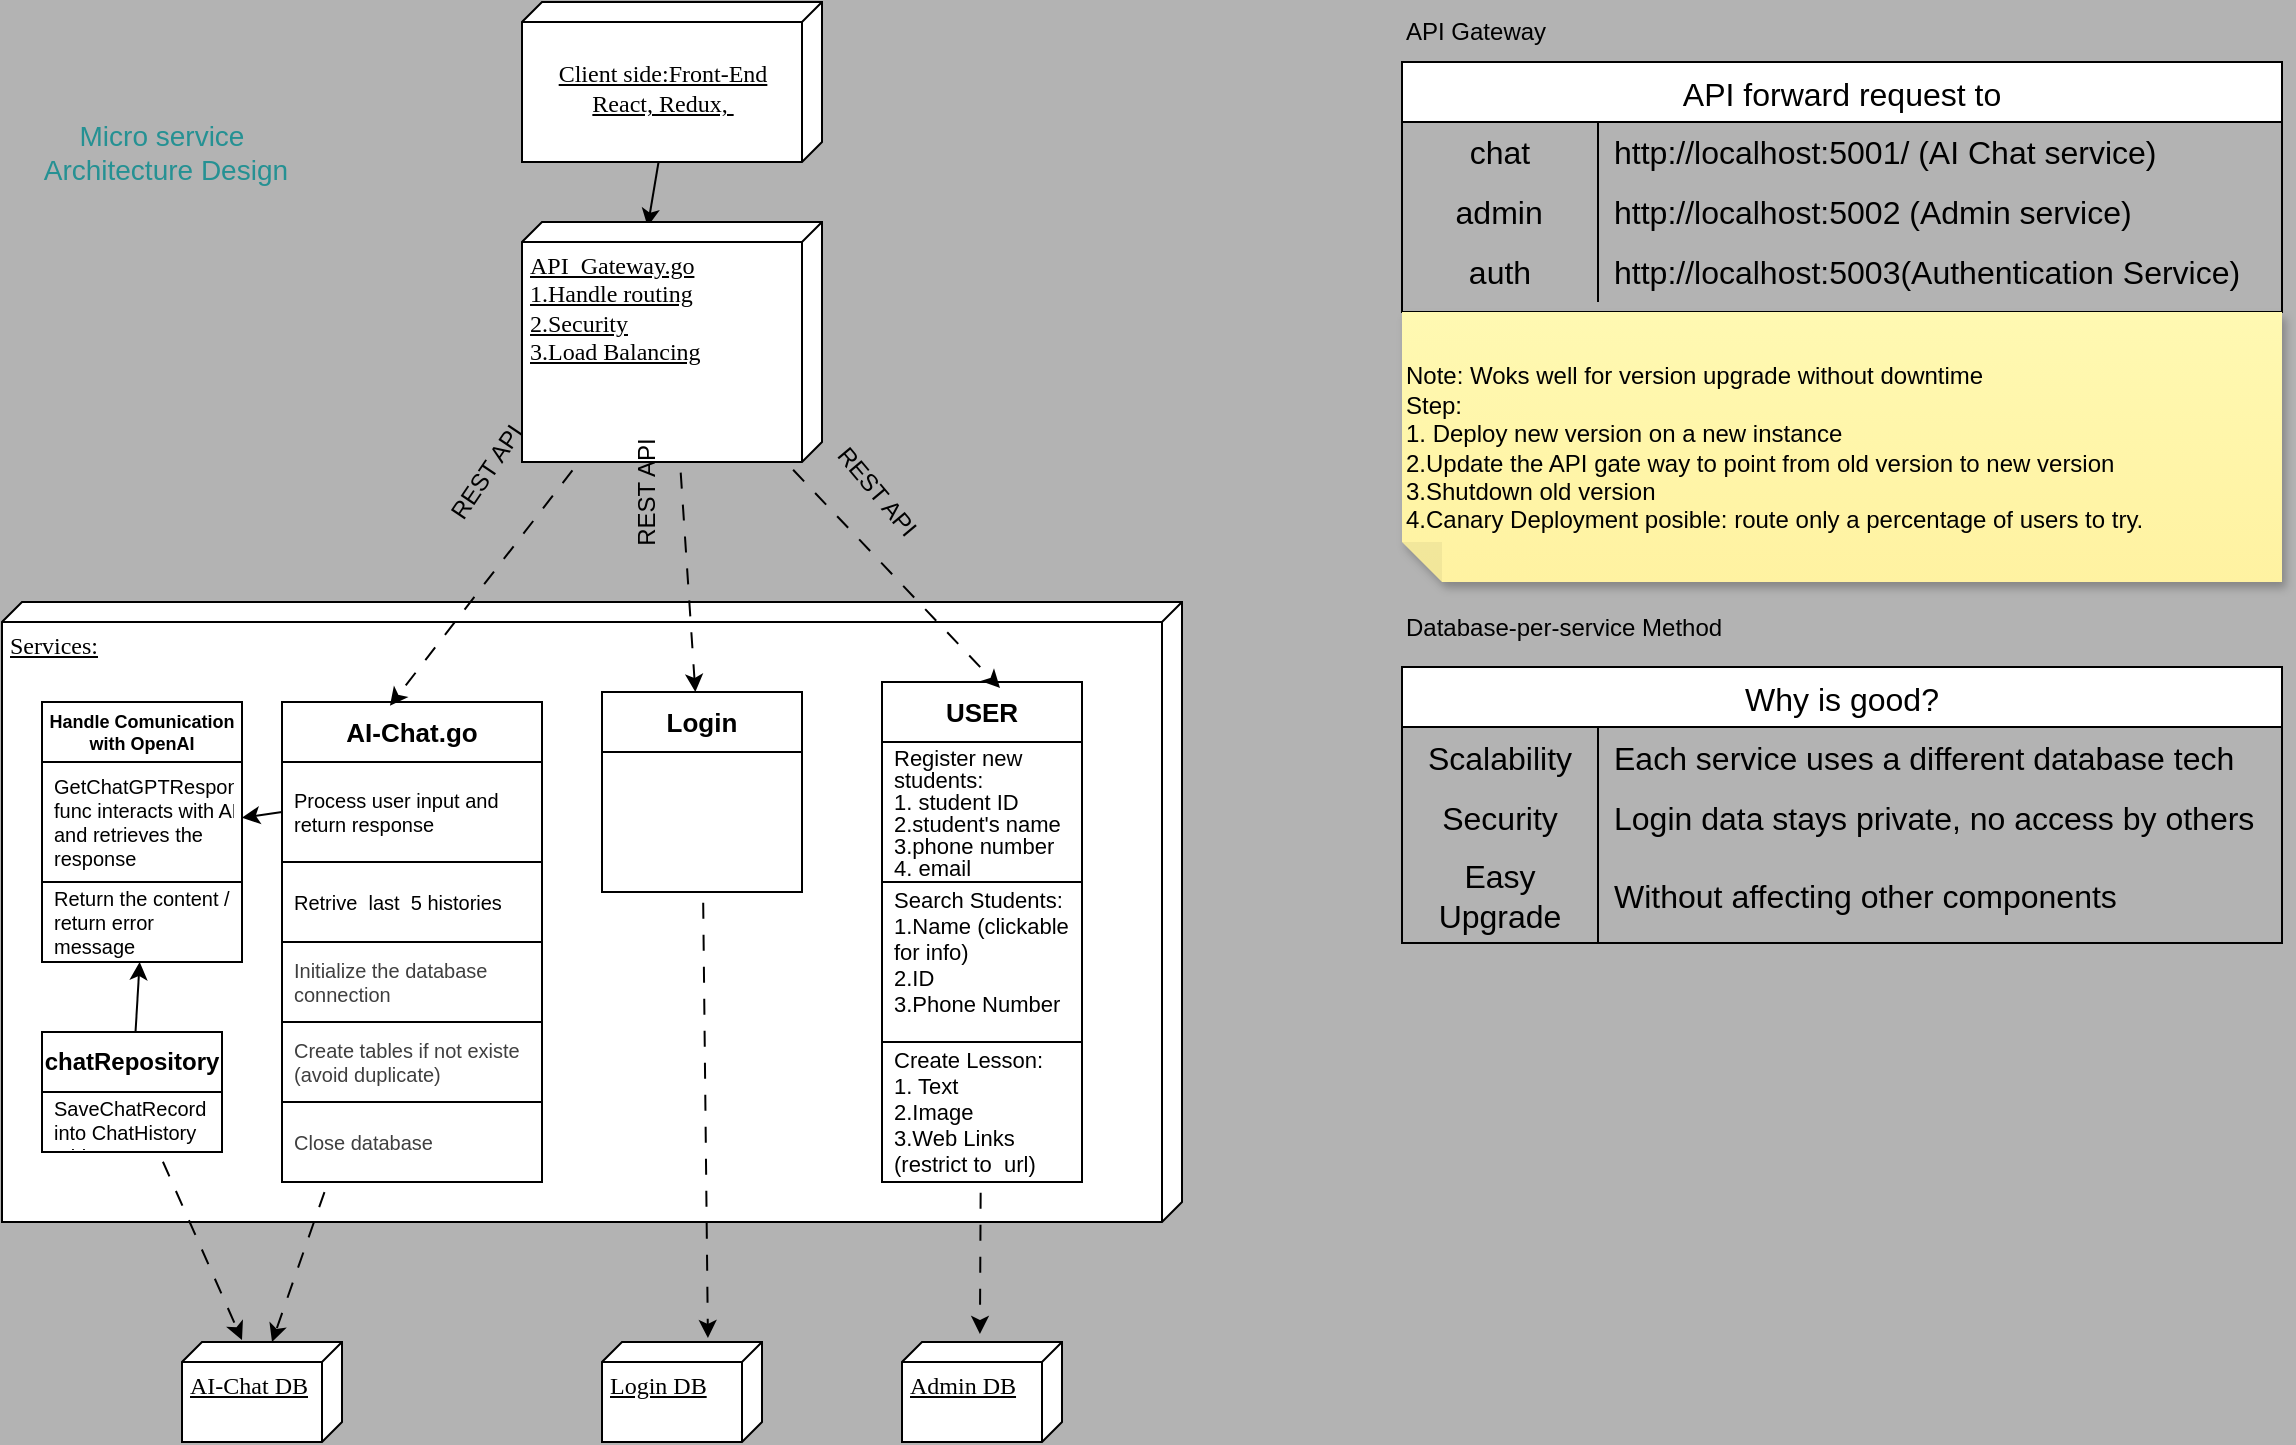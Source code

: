 <mxfile>
    <diagram id="TPHnQmanJ90qg3LgI37T" name="Page-1">
        <mxGraphModel dx="420" dy="421" grid="1" gridSize="10" guides="1" tooltips="1" connect="1" arrows="1" fold="1" page="1" pageScale="1" pageWidth="1200" pageHeight="1600" background="#B3B3B3" math="0" shadow="0">
            <root>
                <mxCell id="0"/>
                <mxCell id="1" parent="0"/>
                <mxCell id="9" style="edgeStyle=none;html=1;entryX=0.019;entryY=0.581;entryDx=0;entryDy=0;entryPerimeter=0;" parent="1" source="2" target="4" edge="1">
                    <mxGeometry relative="1" as="geometry"/>
                </mxCell>
                <mxCell id="2" value="&lt;div&gt;&lt;br&gt;&lt;/div&gt;Client side:Front-End&lt;br&gt;React, Redux,&amp;nbsp;" style="verticalAlign=top;align=center;spacingTop=8;spacingLeft=2;spacingRight=12;shape=cube;size=10;direction=south;fontStyle=4;html=1;rounded=0;shadow=0;comic=0;labelBackgroundColor=none;strokeWidth=1;fontFamily=Verdana;fontSize=12" parent="1" vertex="1">
                    <mxGeometry x="310" y="30" width="150" height="80" as="geometry"/>
                </mxCell>
                <mxCell id="4" value="API_Gateway.go&lt;br&gt;1.Handle routing&lt;br&gt;2.Security&lt;br&gt;3.Load Balancing&lt;br&gt;&lt;br&gt;" style="verticalAlign=top;align=left;spacingTop=8;spacingLeft=2;spacingRight=12;shape=cube;size=10;direction=south;fontStyle=4;rounded=0;shadow=0;comic=0;labelBackgroundColor=none;strokeWidth=1;fontFamily=Verdana;fontSize=12;html=1;" parent="1" vertex="1">
                    <mxGeometry x="310" y="140" width="150" height="120" as="geometry"/>
                </mxCell>
                <mxCell id="18" value="Services:" style="verticalAlign=top;align=left;spacingTop=8;spacingLeft=2;spacingRight=12;shape=cube;size=10;direction=south;fontStyle=4;html=1;rounded=0;shadow=0;comic=0;labelBackgroundColor=none;strokeWidth=1;fontFamily=Verdana;fontSize=12" parent="1" vertex="1">
                    <mxGeometry x="50" y="330" width="590" height="310" as="geometry"/>
                </mxCell>
                <mxCell id="21" value="&lt;b&gt;&lt;font style=&quot;font-size: 13px;&quot;&gt;AI-Chat.go&lt;/font&gt;&lt;/b&gt;" style="swimlane;fontStyle=0;childLayout=stackLayout;horizontal=1;startSize=30;horizontalStack=0;resizeParent=1;resizeParentMax=0;resizeLast=0;collapsible=1;marginBottom=0;whiteSpace=wrap;html=1;fontSize=10;" parent="1" vertex="1">
                    <mxGeometry x="190" y="380" width="130" height="240" as="geometry"/>
                </mxCell>
                <mxCell id="22" value="&lt;font style=&quot;font-size: 10px;&quot;&gt;Process user input and return response&lt;/font&gt;" style="text;strokeColor=default;fillColor=none;align=left;verticalAlign=middle;spacingLeft=4;spacingRight=4;overflow=hidden;points=[[0,0.5],[1,0.5]];portConstraint=eastwest;rotatable=0;whiteSpace=wrap;html=1;fontSize=10;" parent="21" vertex="1">
                    <mxGeometry y="30" width="130" height="50" as="geometry"/>
                </mxCell>
                <mxCell id="23" value="&lt;font style=&quot;font-size: 10px;&quot;&gt;Retrive&amp;nbsp; last&amp;nbsp; 5 histories&lt;/font&gt;" style="text;strokeColor=default;fillColor=none;align=left;verticalAlign=middle;spacingLeft=4;spacingRight=4;overflow=hidden;points=[[0,0.5],[1,0.5]];portConstraint=eastwest;rotatable=0;whiteSpace=wrap;html=1;strokeWidth=1;fontSize=10;" parent="21" vertex="1">
                    <mxGeometry y="80" width="130" height="40" as="geometry"/>
                </mxCell>
                <mxCell id="89" value="&lt;span style=&quot;color: rgb(63, 63, 63);&quot;&gt;Initialize the database connection&lt;/span&gt;" style="text;strokeColor=default;fillColor=none;align=left;verticalAlign=middle;spacingLeft=4;spacingRight=4;overflow=hidden;points=[[0,0.5],[1,0.5]];portConstraint=eastwest;rotatable=0;whiteSpace=wrap;html=1;strokeWidth=1;fontSize=10;" parent="21" vertex="1">
                    <mxGeometry y="120" width="130" height="40" as="geometry"/>
                </mxCell>
                <mxCell id="90" value="&lt;span style=&quot;color: rgb(63, 63, 63);&quot;&gt;Create tables if not existe (avoid duplicate)&lt;/span&gt;" style="text;strokeColor=default;fillColor=none;align=left;verticalAlign=middle;spacingLeft=4;spacingRight=4;overflow=hidden;points=[[0,0.5],[1,0.5]];portConstraint=eastwest;rotatable=0;whiteSpace=wrap;html=1;strokeWidth=1;fontSize=10;" parent="21" vertex="1">
                    <mxGeometry y="160" width="130" height="40" as="geometry"/>
                </mxCell>
                <mxCell id="91" value="&lt;span style=&quot;color: rgb(63, 63, 63);&quot;&gt;Close database&lt;/span&gt;" style="text;strokeColor=default;fillColor=none;align=left;verticalAlign=middle;spacingLeft=4;spacingRight=4;overflow=hidden;points=[[0,0.5],[1,0.5]];portConstraint=eastwest;rotatable=0;whiteSpace=wrap;html=1;strokeWidth=1;fontSize=10;" parent="21" vertex="1">
                    <mxGeometry y="200" width="130" height="40" as="geometry"/>
                </mxCell>
                <mxCell id="62" style="edgeStyle=none;sketch=0;html=1;fontSize=6;" parent="1" source="29" target="37" edge="1">
                    <mxGeometry relative="1" as="geometry"/>
                </mxCell>
                <mxCell id="29" value="&lt;font style=&quot;font-size: 12px;&quot;&gt;&lt;b&gt;chatRepository&lt;/b&gt;&lt;/font&gt;" style="swimlane;fontStyle=0;childLayout=stackLayout;horizontal=1;startSize=30;horizontalStack=0;resizeParent=1;resizeParentMax=0;resizeLast=0;collapsible=1;marginBottom=0;whiteSpace=wrap;html=1;fontSize=10;" parent="1" vertex="1">
                    <mxGeometry x="70" y="545" width="90" height="60" as="geometry"/>
                </mxCell>
                <mxCell id="30" value="&lt;font style=&quot;font-size: 10px;&quot;&gt;SaveChatRecord&amp;nbsp; into ChatHistory table&lt;/font&gt;" style="text;strokeColor=default;fillColor=none;align=left;verticalAlign=middle;spacingLeft=4;spacingRight=4;overflow=hidden;points=[[0,0.5],[1,0.5]];portConstraint=eastwest;rotatable=0;whiteSpace=wrap;html=1;fontSize=10;" parent="29" vertex="1">
                    <mxGeometry y="30" width="90" height="30" as="geometry"/>
                </mxCell>
                <mxCell id="32" style="edgeStyle=none;html=1;exitX=0;exitY=0.5;exitDx=0;exitDy=0;fontSize=6;flowAnimation=0;" parent="1" source="22" target="33" edge="1">
                    <mxGeometry relative="1" as="geometry">
                        <mxPoint x="100" y="455" as="targetPoint"/>
                    </mxGeometry>
                </mxCell>
                <mxCell id="33" value="&lt;font&gt;&lt;b style=&quot;&quot;&gt;Handle Comunication with OpenAI&lt;/b&gt;&lt;/font&gt;" style="swimlane;fontStyle=0;childLayout=stackLayout;horizontal=1;startSize=30;horizontalStack=0;resizeParent=1;resizeParentMax=0;resizeLast=0;collapsible=1;marginBottom=0;whiteSpace=wrap;html=1;strokeColor=default;strokeWidth=1;fontSize=9;" parent="1" vertex="1">
                    <mxGeometry x="70" y="380" width="100" height="130" as="geometry">
                        <mxRectangle x="30" y="395" width="50" height="30" as="alternateBounds"/>
                    </mxGeometry>
                </mxCell>
                <mxCell id="35" value="&lt;font style=&quot;font-size: 10px;&quot;&gt;GetChatGPTResponse func interacts with API&amp;nbsp; and retrieves the response&lt;/font&gt;" style="text;strokeColor=none;fillColor=none;align=left;verticalAlign=middle;spacingLeft=4;spacingRight=4;overflow=hidden;points=[[0,0.5],[1,0.5]];portConstraint=eastwest;rotatable=0;whiteSpace=wrap;html=1;strokeWidth=1;fontSize=10;" parent="33" vertex="1">
                    <mxGeometry y="30" width="100" height="60" as="geometry"/>
                </mxCell>
                <mxCell id="37" value="&lt;font style=&quot;font-size: 10px;&quot;&gt;Return the content / return error message&lt;/font&gt;" style="text;strokeColor=default;fillColor=none;align=left;verticalAlign=middle;spacingLeft=4;spacingRight=4;overflow=hidden;points=[[0,0.5],[1,0.5]];portConstraint=eastwest;rotatable=0;whiteSpace=wrap;html=1;strokeWidth=1;fontSize=10;" parent="33" vertex="1">
                    <mxGeometry y="90" width="100" height="40" as="geometry"/>
                </mxCell>
                <mxCell id="43" value="&lt;font style=&quot;font-size: 13px;&quot;&gt;&lt;b&gt;USER&lt;/b&gt;&lt;/font&gt;" style="swimlane;fontStyle=0;childLayout=stackLayout;horizontal=1;startSize=30;horizontalStack=0;resizeParent=1;resizeParentMax=0;resizeLast=0;collapsible=1;marginBottom=0;whiteSpace=wrap;html=1;" parent="1" vertex="1">
                    <mxGeometry x="490" y="370" width="100" height="250" as="geometry"/>
                </mxCell>
                <mxCell id="44" value="&lt;div style=&quot;line-height: 100%; font-size: 11px;&quot;&gt;&lt;span style=&quot;font-size: 11px; background-color: initial;&quot;&gt;Register new students:&lt;/span&gt;&lt;/div&gt;&lt;font style=&quot;font-size: 11px;&quot;&gt;&lt;div style=&quot;font-size: 11px; line-height: 100%;&quot;&gt;&lt;span style=&quot;background-color: initial; font-size: 11px;&quot;&gt;1. student ID&lt;/span&gt;&lt;/div&gt;&lt;div style=&quot;font-size: 11px; line-height: 100%;&quot;&gt;&lt;span style=&quot;background-color: initial; font-size: 11px;&quot;&gt;2.student&#39;s name&lt;/span&gt;&lt;/div&gt;&lt;div style=&quot;font-size: 11px; line-height: 100%;&quot;&gt;&lt;span style=&quot;background-color: initial; font-size: 11px;&quot;&gt;3.phone number&lt;/span&gt;&lt;/div&gt;&lt;div style=&quot;font-size: 11px; line-height: 100%;&quot;&gt;&lt;span style=&quot;background-color: initial; font-size: 11px;&quot;&gt;4. email&lt;/span&gt;&lt;/div&gt;&lt;div style=&quot;font-size: 11px; line-height: 100%;&quot;&gt;&lt;br style=&quot;font-size: 11px;&quot;&gt;&lt;/div&gt;&lt;/font&gt;" style="text;strokeColor=default;fillColor=none;align=left;verticalAlign=middle;spacingLeft=4;spacingRight=4;overflow=hidden;points=[[0,0.5],[1,0.5]];portConstraint=eastwest;rotatable=0;whiteSpace=wrap;html=1;spacingTop=0;fontSize=11;" parent="43" vertex="1">
                    <mxGeometry y="30" width="100" height="70" as="geometry"/>
                </mxCell>
                <mxCell id="56" value="&lt;font style=&quot;font-size: 11px;&quot;&gt;Search Students:&lt;br style=&quot;font-size: 11px;&quot;&gt;1.Name (clickable for info)&lt;br style=&quot;font-size: 11px;&quot;&gt;2.ID&lt;br style=&quot;font-size: 11px;&quot;&gt;3.Phone Number&lt;br style=&quot;font-size: 11px;&quot;&gt;&lt;br style=&quot;font-size: 11px;&quot;&gt;&lt;/font&gt;" style="text;strokeColor=default;fillColor=none;align=left;verticalAlign=middle;spacingLeft=4;spacingRight=4;overflow=hidden;points=[[0,0.5],[1,0.5]];portConstraint=eastwest;rotatable=0;whiteSpace=wrap;html=1;fontSize=11;" parent="43" vertex="1">
                    <mxGeometry y="100" width="100" height="80" as="geometry"/>
                </mxCell>
                <mxCell id="74" value="&lt;font style=&quot;font-size: 11px;&quot;&gt;Create Lesson:&lt;br style=&quot;font-size: 11px;&quot;&gt;1. Text&lt;br style=&quot;font-size: 11px;&quot;&gt;2.Image&lt;br style=&quot;font-size: 11px;&quot;&gt;3.Web Links (restrict to&amp;nbsp; url)&lt;br style=&quot;font-size: 11px;&quot;&gt;&lt;/font&gt;" style="text;strokeColor=default;fillColor=none;align=left;verticalAlign=middle;spacingLeft=4;spacingRight=4;overflow=hidden;points=[[0,0.5],[1,0.5]];portConstraint=eastwest;rotatable=0;whiteSpace=wrap;html=1;fontSize=11;" parent="43" vertex="1">
                    <mxGeometry y="180" width="100" height="70" as="geometry"/>
                </mxCell>
                <mxCell id="75" value="AI-Chat DB" style="verticalAlign=top;align=left;spacingTop=8;spacingLeft=2;spacingRight=12;shape=cube;size=10;direction=south;fontStyle=4;html=1;rounded=0;shadow=0;comic=0;labelBackgroundColor=none;strokeWidth=1;fontFamily=Verdana;fontSize=12" parent="1" vertex="1">
                    <mxGeometry x="140" y="700" width="80" height="50" as="geometry"/>
                </mxCell>
                <mxCell id="88" value="&lt;font color=&quot;#259193&quot; style=&quot;font-size: 14px;&quot;&gt;Micro service&lt;/font&gt;&lt;div&gt;&lt;font color=&quot;#259193&quot; style=&quot;font-size: 14px;&quot;&gt;&amp;nbsp;Architecture Design&lt;/font&gt;&lt;/div&gt;" style="text;strokeColor=none;align=center;fillColor=none;html=1;verticalAlign=middle;whiteSpace=wrap;rounded=0;strokeWidth=1;fontSize=7;" parent="1" vertex="1">
                    <mxGeometry x="50" y="30" width="160" height="150" as="geometry"/>
                </mxCell>
                <mxCell id="92" style="edgeStyle=none;html=1;entryX=-0.02;entryY=0.625;entryDx=0;entryDy=0;entryPerimeter=0;flowAnimation=1;" parent="1" source="29" target="75" edge="1">
                    <mxGeometry relative="1" as="geometry"/>
                </mxCell>
                <mxCell id="93" style="edgeStyle=none;html=1;entryX=0;entryY=0;entryDx=0;entryDy=35;entryPerimeter=0;flowAnimation=1;" parent="1" source="21" target="75" edge="1">
                    <mxGeometry relative="1" as="geometry"/>
                </mxCell>
                <mxCell id="94" value="Admin DB" style="verticalAlign=top;align=left;spacingTop=8;spacingLeft=2;spacingRight=12;shape=cube;size=10;direction=south;fontStyle=4;html=1;rounded=0;shadow=0;comic=0;labelBackgroundColor=none;strokeWidth=1;fontFamily=Verdana;fontSize=12" parent="1" vertex="1">
                    <mxGeometry x="500" y="700" width="80" height="50" as="geometry"/>
                </mxCell>
                <mxCell id="95" style="edgeStyle=none;html=1;entryX=-0.08;entryY=0.513;entryDx=0;entryDy=0;entryPerimeter=0;flowAnimation=1;" parent="1" source="43" target="94" edge="1">
                    <mxGeometry relative="1" as="geometry"/>
                </mxCell>
                <mxCell id="96" value="&lt;font style=&quot;font-size: 13px;&quot;&gt;&lt;b&gt;Login&lt;/b&gt;&lt;/font&gt;" style="swimlane;fontStyle=0;childLayout=stackLayout;horizontal=1;startSize=30;horizontalStack=0;resizeParent=1;resizeParentMax=0;resizeLast=0;collapsible=1;marginBottom=0;whiteSpace=wrap;html=1;" parent="1" vertex="1">
                    <mxGeometry x="350" y="375" width="100" height="100" as="geometry"/>
                </mxCell>
                <mxCell id="100" value="Login DB" style="verticalAlign=top;align=left;spacingTop=8;spacingLeft=2;spacingRight=12;shape=cube;size=10;direction=south;fontStyle=4;html=1;rounded=0;shadow=0;comic=0;labelBackgroundColor=none;strokeWidth=1;fontFamily=Verdana;fontSize=12" parent="1" vertex="1">
                    <mxGeometry x="350" y="700" width="80" height="50" as="geometry"/>
                </mxCell>
                <mxCell id="101" style="edgeStyle=none;html=1;entryX=-0.04;entryY=0.338;entryDx=0;entryDy=0;entryPerimeter=0;flowAnimation=1;" parent="1" source="96" target="100" edge="1">
                    <mxGeometry relative="1" as="geometry"/>
                </mxCell>
                <mxCell id="104" style="edgeStyle=none;html=1;entryX=0.415;entryY=0.008;entryDx=0;entryDy=0;entryPerimeter=0;flowAnimation=1;" parent="1" source="4" target="21" edge="1">
                    <mxGeometry relative="1" as="geometry"/>
                </mxCell>
                <mxCell id="105" style="edgeStyle=none;html=1;flowAnimation=1;" parent="1" source="4" target="96" edge="1">
                    <mxGeometry relative="1" as="geometry"/>
                </mxCell>
                <mxCell id="106" style="edgeStyle=none;html=1;entryX=0.59;entryY=0.012;entryDx=0;entryDy=0;entryPerimeter=0;flowAnimation=1;" parent="1" source="4" target="43" edge="1">
                    <mxGeometry relative="1" as="geometry"/>
                </mxCell>
                <mxCell id="108" value="REST API" style="text;strokeColor=none;align=center;fillColor=none;html=1;verticalAlign=middle;whiteSpace=wrap;rounded=0;rotation=-56;" parent="1" vertex="1">
                    <mxGeometry x="235" y="250" width="115" height="30" as="geometry"/>
                </mxCell>
                <mxCell id="110" value="REST API" style="text;strokeColor=none;align=center;fillColor=none;html=1;verticalAlign=middle;whiteSpace=wrap;rounded=0;rotation=-90;" parent="1" vertex="1">
                    <mxGeometry x="315" y="260" width="115" height="30" as="geometry"/>
                </mxCell>
                <mxCell id="111" value="REST API" style="text;strokeColor=none;align=center;fillColor=none;html=1;verticalAlign=middle;whiteSpace=wrap;rounded=0;rotation=50;" parent="1" vertex="1">
                    <mxGeometry x="430" y="260" width="115" height="30" as="geometry"/>
                </mxCell>
                <mxCell id="116" value="API forward request to" style="shape=table;startSize=30;container=1;collapsible=0;childLayout=tableLayout;fixedRows=1;rowLines=0;fontStyle=0;strokeColor=default;fontSize=16;" parent="1" vertex="1">
                    <mxGeometry x="750" y="60" width="440" height="125" as="geometry"/>
                </mxCell>
                <mxCell id="117" value="" style="shape=tableRow;horizontal=0;startSize=0;swimlaneHead=0;swimlaneBody=0;top=0;left=0;bottom=0;right=0;collapsible=0;dropTarget=0;fillColor=none;points=[[0,0.5],[1,0.5]];portConstraint=eastwest;strokeColor=inherit;fontSize=16;" parent="116" vertex="1">
                    <mxGeometry y="30" width="440" height="30" as="geometry"/>
                </mxCell>
                <mxCell id="118" value="chat" style="shape=partialRectangle;html=1;whiteSpace=wrap;connectable=0;fillColor=none;top=0;left=0;bottom=0;right=0;overflow=hidden;pointerEvents=1;strokeColor=inherit;fontSize=16;align=center;" parent="117" vertex="1">
                    <mxGeometry width="98" height="30" as="geometry">
                        <mxRectangle width="98" height="30" as="alternateBounds"/>
                    </mxGeometry>
                </mxCell>
                <mxCell id="119" value="http://localhost:5001/ (AI Chat service)" style="shape=partialRectangle;html=1;whiteSpace=wrap;connectable=0;fillColor=none;top=0;left=0;bottom=0;right=0;align=left;spacingLeft=6;overflow=hidden;strokeColor=inherit;fontSize=16;" parent="117" vertex="1">
                    <mxGeometry x="98" width="342" height="30" as="geometry">
                        <mxRectangle width="342" height="30" as="alternateBounds"/>
                    </mxGeometry>
                </mxCell>
                <mxCell id="120" value="" style="shape=tableRow;horizontal=0;startSize=0;swimlaneHead=0;swimlaneBody=0;top=0;left=0;bottom=0;right=0;collapsible=0;dropTarget=0;fillColor=none;points=[[0,0.5],[1,0.5]];portConstraint=eastwest;strokeColor=inherit;fontSize=16;" parent="116" vertex="1">
                    <mxGeometry y="60" width="440" height="30" as="geometry"/>
                </mxCell>
                <mxCell id="121" value="&amp;nbsp; &amp;nbsp;admin&lt;span style=&quot;white-space: pre;&quot;&gt;&#x9;&lt;/span&gt;" style="shape=partialRectangle;html=1;whiteSpace=wrap;connectable=0;fillColor=none;top=0;left=0;bottom=0;right=0;overflow=hidden;strokeColor=inherit;fontSize=16;align=center;" parent="120" vertex="1">
                    <mxGeometry width="98" height="30" as="geometry">
                        <mxRectangle width="98" height="30" as="alternateBounds"/>
                    </mxGeometry>
                </mxCell>
                <mxCell id="122" value="&lt;span style=&quot;color: rgb(0, 0, 0);&quot;&gt;http://localhost:5002 (Admin service)&lt;/span&gt;" style="shape=partialRectangle;html=1;whiteSpace=wrap;connectable=0;fillColor=none;top=0;left=0;bottom=0;right=0;align=left;spacingLeft=6;overflow=hidden;strokeColor=inherit;fontSize=16;" parent="120" vertex="1">
                    <mxGeometry x="98" width="342" height="30" as="geometry">
                        <mxRectangle width="342" height="30" as="alternateBounds"/>
                    </mxGeometry>
                </mxCell>
                <mxCell id="123" value="" style="shape=tableRow;horizontal=0;startSize=0;swimlaneHead=0;swimlaneBody=0;top=0;left=0;bottom=0;right=0;collapsible=0;dropTarget=0;fillColor=none;points=[[0,0.5],[1,0.5]];portConstraint=eastwest;strokeColor=inherit;fontSize=16;" parent="116" vertex="1">
                    <mxGeometry y="90" width="440" height="30" as="geometry"/>
                </mxCell>
                <mxCell id="124" value="auth" style="shape=partialRectangle;html=1;whiteSpace=wrap;connectable=0;fillColor=none;top=0;left=0;bottom=0;right=0;overflow=hidden;strokeColor=inherit;fontSize=16;" parent="123" vertex="1">
                    <mxGeometry width="98" height="30" as="geometry">
                        <mxRectangle width="98" height="30" as="alternateBounds"/>
                    </mxGeometry>
                </mxCell>
                <mxCell id="125" value="http://localhost:5003(Authentication Service)" style="shape=partialRectangle;html=1;whiteSpace=wrap;connectable=0;fillColor=none;top=0;left=0;bottom=0;right=0;align=left;spacingLeft=6;overflow=hidden;strokeColor=inherit;fontSize=16;" parent="123" vertex="1">
                    <mxGeometry x="98" width="342" height="30" as="geometry">
                        <mxRectangle width="342" height="30" as="alternateBounds"/>
                    </mxGeometry>
                </mxCell>
                <mxCell id="127" value="&lt;div style=&quot;text-align: justify;&quot;&gt;&lt;span style=&quot;background-color: transparent;&quot;&gt;Note: Woks well for version upgrade without downtime&lt;/span&gt;&lt;/div&gt;&lt;div style=&quot;text-align: justify;&quot;&gt;&lt;span style=&quot;background-color: transparent;&quot;&gt;Step:&lt;/span&gt;&lt;/div&gt;&lt;div style=&quot;text-align: justify;&quot;&gt;1. Deploy new version on a new instance&lt;/div&gt;&lt;div style=&quot;text-align: justify;&quot;&gt;2.Update the API gate way to point from old version to new version&lt;/div&gt;&lt;div style=&quot;text-align: justify;&quot;&gt;3.Shutdown old version&amp;nbsp;&lt;/div&gt;&lt;div style=&quot;text-align: justify;&quot;&gt;4.Canary Deployment posible: route only a percentage of users to try.&lt;/div&gt;" style="shape=note;whiteSpace=wrap;html=1;backgroundOutline=1;fontColor=#000000;darkOpacity=0.05;fillColor=#FFF9B2;strokeColor=none;fillStyle=solid;direction=west;gradientDirection=north;gradientColor=#FFF2A1;shadow=1;size=20;pointerEvents=1;align=left;" parent="1" vertex="1">
                    <mxGeometry x="750" y="185" width="440" height="135" as="geometry"/>
                </mxCell>
                <mxCell id="128" value="API Gateway&amp;nbsp;" style="text;strokeColor=none;align=left;fillColor=none;html=1;verticalAlign=middle;whiteSpace=wrap;rounded=0;" parent="1" vertex="1">
                    <mxGeometry x="750" y="30" width="250" height="30" as="geometry"/>
                </mxCell>
                <mxCell id="129" value="Why is good?" style="shape=table;startSize=30;container=1;collapsible=0;childLayout=tableLayout;fixedRows=1;rowLines=0;fontStyle=0;strokeColor=default;fontSize=16;" parent="1" vertex="1">
                    <mxGeometry x="750" y="362.5" width="440" height="138" as="geometry"/>
                </mxCell>
                <mxCell id="130" value="" style="shape=tableRow;horizontal=0;startSize=0;swimlaneHead=0;swimlaneBody=0;top=0;left=0;bottom=0;right=0;collapsible=0;dropTarget=0;fillColor=none;points=[[0,0.5],[1,0.5]];portConstraint=eastwest;strokeColor=inherit;fontSize=16;" parent="129" vertex="1">
                    <mxGeometry y="30" width="440" height="30" as="geometry"/>
                </mxCell>
                <mxCell id="131" value="Scalability" style="shape=partialRectangle;html=1;whiteSpace=wrap;connectable=0;fillColor=none;top=0;left=0;bottom=0;right=0;overflow=hidden;pointerEvents=1;strokeColor=inherit;fontSize=16;align=center;" parent="130" vertex="1">
                    <mxGeometry width="98" height="30" as="geometry">
                        <mxRectangle width="98" height="30" as="alternateBounds"/>
                    </mxGeometry>
                </mxCell>
                <mxCell id="132" value="Each service uses a different database tech" style="shape=partialRectangle;html=1;whiteSpace=wrap;connectable=0;fillColor=none;top=0;left=0;bottom=0;right=0;align=left;spacingLeft=6;overflow=hidden;strokeColor=inherit;fontSize=16;" parent="130" vertex="1">
                    <mxGeometry x="98" width="342" height="30" as="geometry">
                        <mxRectangle width="342" height="30" as="alternateBounds"/>
                    </mxGeometry>
                </mxCell>
                <mxCell id="133" value="" style="shape=tableRow;horizontal=0;startSize=0;swimlaneHead=0;swimlaneBody=0;top=0;left=0;bottom=0;right=0;collapsible=0;dropTarget=0;fillColor=none;points=[[0,0.5],[1,0.5]];portConstraint=eastwest;strokeColor=inherit;fontSize=16;" parent="129" vertex="1">
                    <mxGeometry y="60" width="440" height="30" as="geometry"/>
                </mxCell>
                <mxCell id="134" value="Security" style="shape=partialRectangle;html=1;whiteSpace=wrap;connectable=0;fillColor=none;top=0;left=0;bottom=0;right=0;overflow=hidden;strokeColor=inherit;fontSize=16;align=center;" parent="133" vertex="1">
                    <mxGeometry width="98" height="30" as="geometry">
                        <mxRectangle width="98" height="30" as="alternateBounds"/>
                    </mxGeometry>
                </mxCell>
                <mxCell id="135" value="&lt;span style=&quot;color: rgb(0, 0, 0);&quot;&gt;Login data stays private, no access by others&lt;/span&gt;" style="shape=partialRectangle;html=1;whiteSpace=wrap;connectable=0;fillColor=none;top=0;left=0;bottom=0;right=0;align=left;spacingLeft=6;overflow=hidden;strokeColor=inherit;fontSize=16;" parent="133" vertex="1">
                    <mxGeometry x="98" width="342" height="30" as="geometry">
                        <mxRectangle width="342" height="30" as="alternateBounds"/>
                    </mxGeometry>
                </mxCell>
                <mxCell id="136" value="" style="shape=tableRow;horizontal=0;startSize=0;swimlaneHead=0;swimlaneBody=0;top=0;left=0;bottom=0;right=0;collapsible=0;dropTarget=0;fillColor=none;points=[[0,0.5],[1,0.5]];portConstraint=eastwest;strokeColor=inherit;fontSize=16;" parent="129" vertex="1">
                    <mxGeometry y="90" width="440" height="48" as="geometry"/>
                </mxCell>
                <mxCell id="137" value="Easy Upgrade" style="shape=partialRectangle;html=1;whiteSpace=wrap;connectable=0;fillColor=none;top=0;left=0;bottom=0;right=0;overflow=hidden;strokeColor=inherit;fontSize=16;" parent="136" vertex="1">
                    <mxGeometry width="98" height="48" as="geometry">
                        <mxRectangle width="98" height="48" as="alternateBounds"/>
                    </mxGeometry>
                </mxCell>
                <mxCell id="138" value="Without affecting other components" style="shape=partialRectangle;html=1;whiteSpace=wrap;connectable=0;fillColor=none;top=0;left=0;bottom=0;right=0;align=left;spacingLeft=6;overflow=hidden;strokeColor=inherit;fontSize=16;" parent="136" vertex="1">
                    <mxGeometry x="98" width="342" height="48" as="geometry">
                        <mxRectangle width="342" height="48" as="alternateBounds"/>
                    </mxGeometry>
                </mxCell>
                <mxCell id="139" value="Database-per-service Method" style="text;strokeColor=none;align=left;fillColor=none;html=1;verticalAlign=middle;whiteSpace=wrap;rounded=0;" parent="1" vertex="1">
                    <mxGeometry x="750" y="322.5" width="220" height="40" as="geometry"/>
                </mxCell>
            </root>
        </mxGraphModel>
    </diagram>
</mxfile>